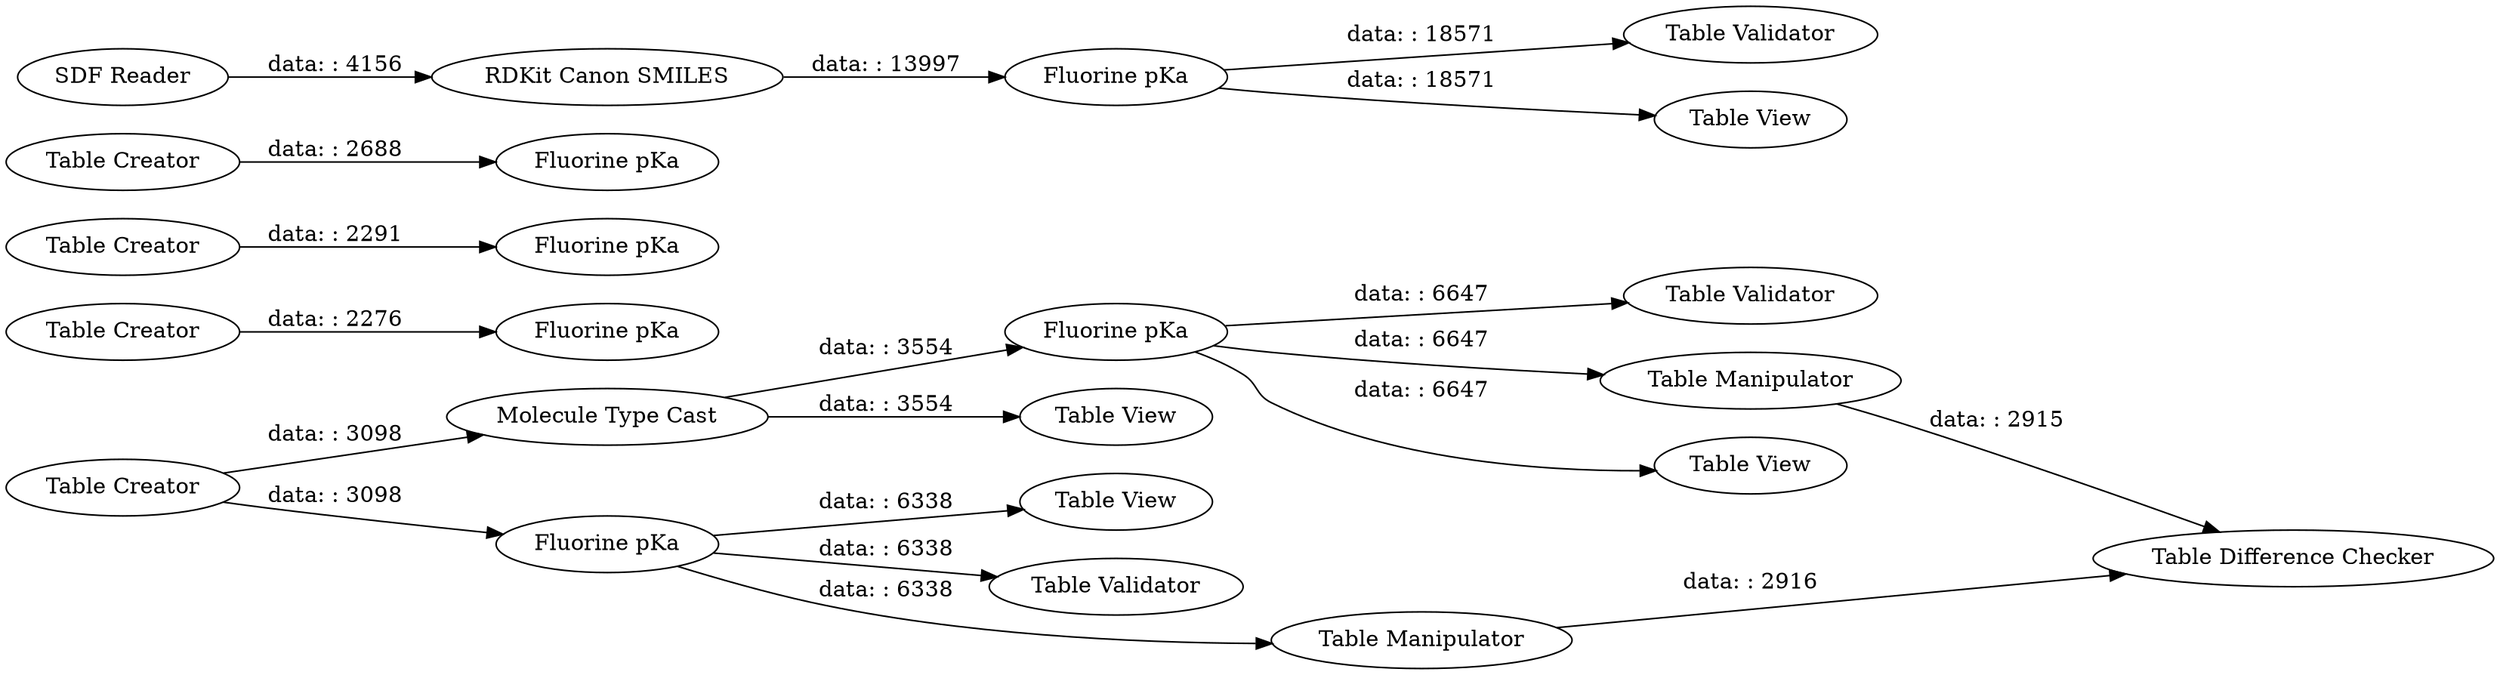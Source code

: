 digraph {
	"2605352115776908898_52" [label="Table Difference Checker"]
	"2605352115776908898_73" [label="Fluorine pKa"]
	"2605352115776908898_77" [label="Table Validator"]
	"2605352115776908898_72" [label="Fluorine pKa"]
	"2605352115776908898_67" [label="Fluorine pKa"]
	"2605352115776908898_57" [label="Table View"]
	"2605352115776908898_56" [label="Molecule Type Cast"]
	"2605352115776908898_16" [label="Table Creator"]
	"2605352115776908898_39" [label="SDF Reader"]
	"2605352115776908898_4" [label="Table View"]
	"2605352115776908898_78" [label="Table Validator"]
	"2605352115776908898_22" [label="Table Creator"]
	"2605352115776908898_76" [label="Table Validator"]
	"2605352115776908898_2" [label="Table Creator"]
	"2605352115776908898_47" [label="Table View"]
	"2605352115776908898_45" [label="RDKit Canon SMILES"]
	"2605352115776908898_71" [label="Fluorine pKa"]
	"2605352115776908898_24" [label="Table Creator"]
	"2605352115776908898_74" [label="Fluorine pKa"]
	"2605352115776908898_50" [label="Table Manipulator"]
	"2605352115776908898_51" [label="Table Manipulator"]
	"2605352115776908898_68" [label="Fluorine pKa"]
	"2605352115776908898_31" [label="Table View"]
	"2605352115776908898_74" -> "2605352115776908898_47" [label="data: : 18571"]
	"2605352115776908898_39" -> "2605352115776908898_45" [label="data: : 4156"]
	"2605352115776908898_56" -> "2605352115776908898_67" [label="data: : 3554"]
	"2605352115776908898_45" -> "2605352115776908898_74" [label="data: : 13997"]
	"2605352115776908898_67" -> "2605352115776908898_51" [label="data: : 6647"]
	"2605352115776908898_16" -> "2605352115776908898_71" [label="data: : 2688"]
	"2605352115776908898_67" -> "2605352115776908898_77" [label="data: : 6647"]
	"2605352115776908898_68" -> "2605352115776908898_4" [label="data: : 6338"]
	"2605352115776908898_56" -> "2605352115776908898_57" [label="data: : 3554"]
	"2605352115776908898_74" -> "2605352115776908898_78" [label="data: : 18571"]
	"2605352115776908898_24" -> "2605352115776908898_73" [label="data: : 2276"]
	"2605352115776908898_67" -> "2605352115776908898_31" [label="data: : 6647"]
	"2605352115776908898_22" -> "2605352115776908898_72" [label="data: : 2291"]
	"2605352115776908898_2" -> "2605352115776908898_68" [label="data: : 3098"]
	"2605352115776908898_2" -> "2605352115776908898_56" [label="data: : 3098"]
	"2605352115776908898_68" -> "2605352115776908898_76" [label="data: : 6338"]
	"2605352115776908898_68" -> "2605352115776908898_50" [label="data: : 6338"]
	"2605352115776908898_51" -> "2605352115776908898_52" [label="data: : 2915"]
	"2605352115776908898_50" -> "2605352115776908898_52" [label="data: : 2916"]
	rankdir=LR
}
